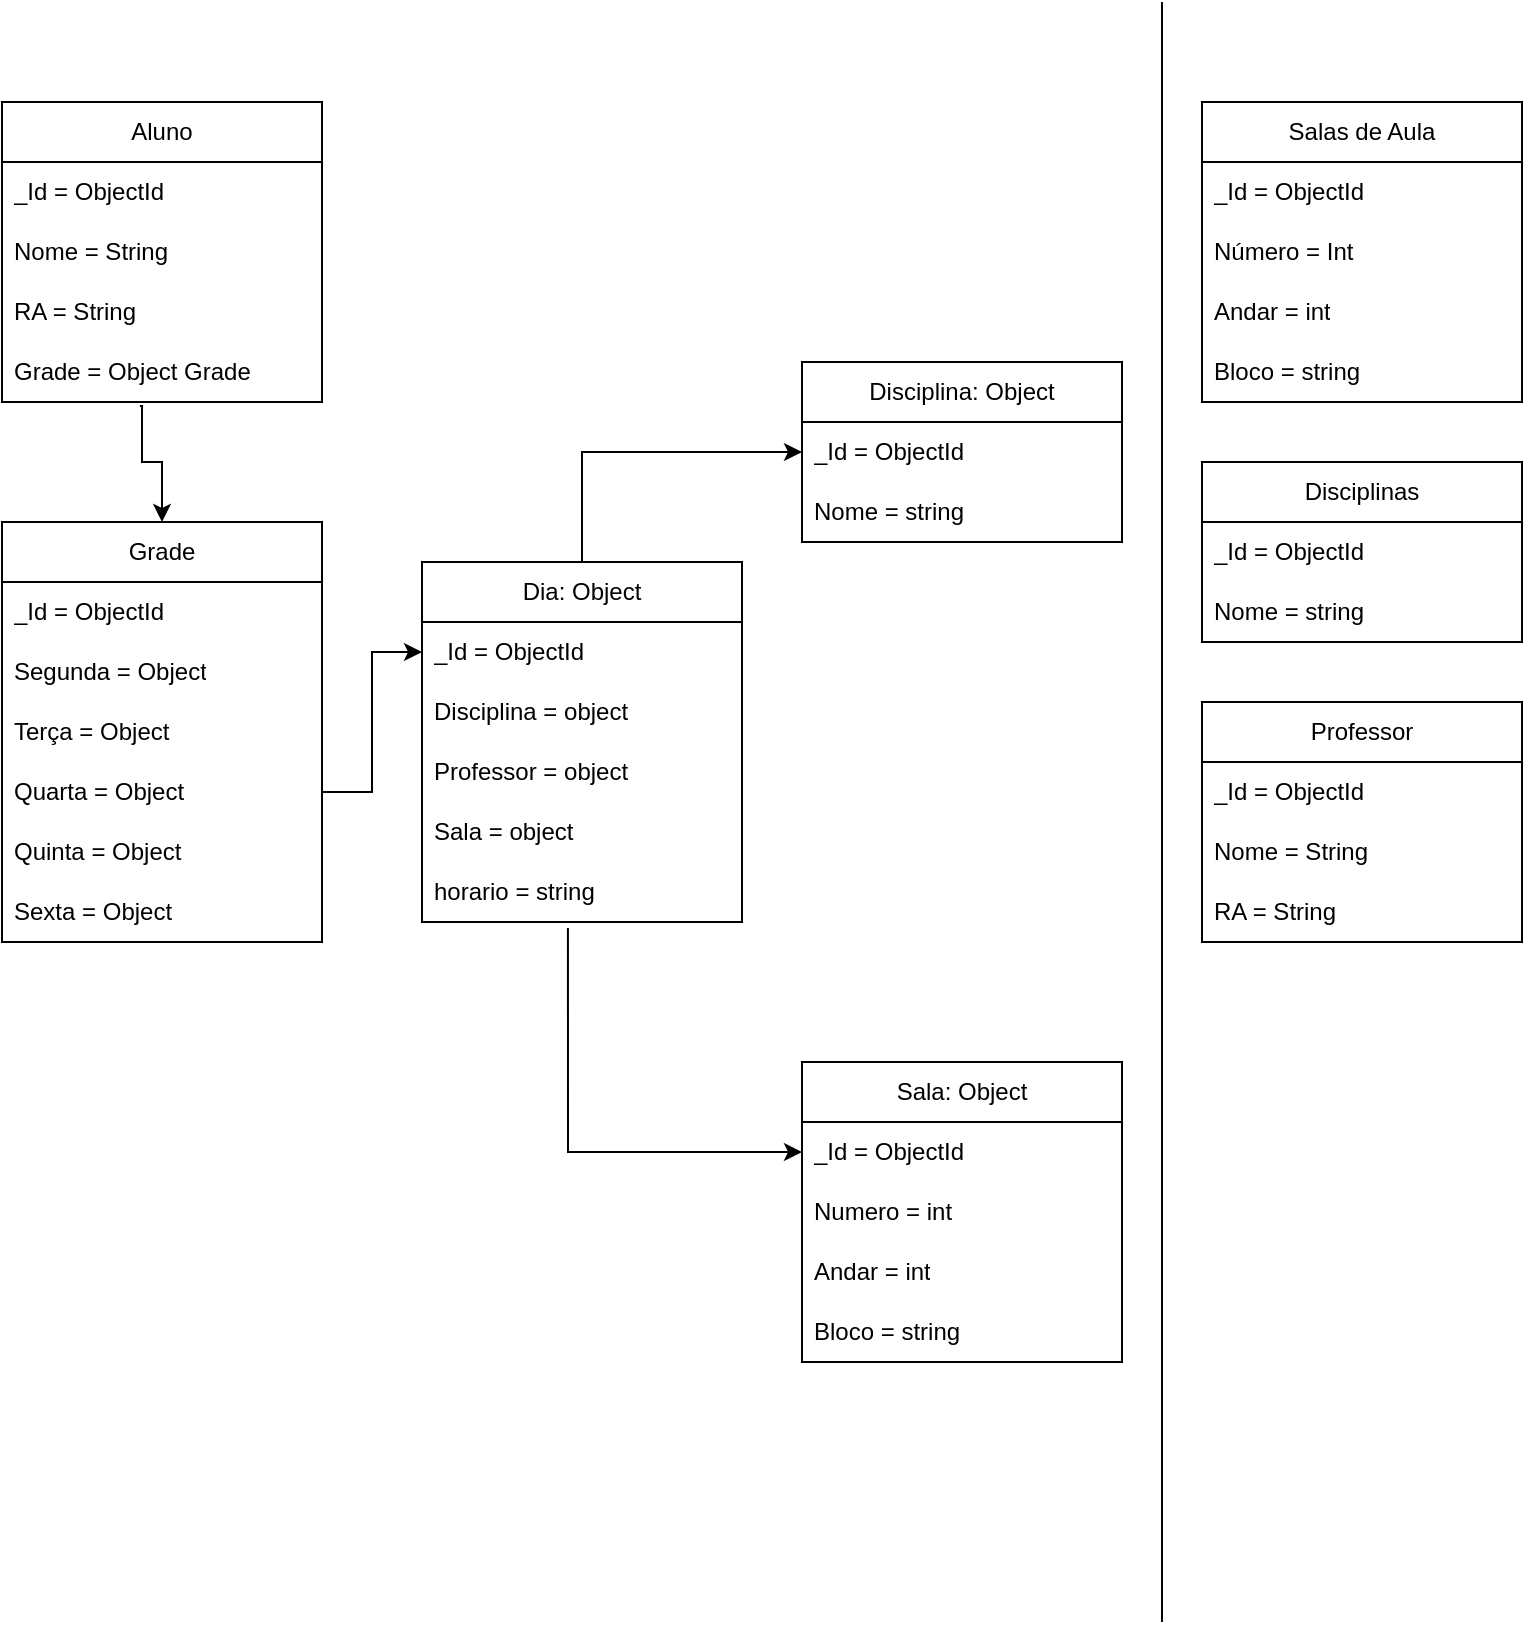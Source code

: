 <mxfile version="21.3.3" type="device">
  <diagram id="R2lEEEUBdFMjLlhIrx00" name="Page-1">
    <mxGraphModel dx="1434" dy="790" grid="1" gridSize="10" guides="1" tooltips="1" connect="1" arrows="1" fold="1" page="1" pageScale="1" pageWidth="850" pageHeight="1100" math="0" shadow="0" extFonts="Permanent Marker^https://fonts.googleapis.com/css?family=Permanent+Marker">
      <root>
        <mxCell id="0" />
        <mxCell id="1" parent="0" />
        <mxCell id="DzZgawvZTz_SYGFM5paI-39" value="" style="shape=tableRow;horizontal=0;startSize=0;swimlaneHead=0;swimlaneBody=0;fillColor=none;collapsible=0;dropTarget=0;points=[[0,0.5],[1,0.5]];portConstraint=eastwest;top=0;left=0;right=0;bottom=0;" vertex="1" parent="1">
          <mxGeometry x="620" y="560" width="180" height="30" as="geometry" />
        </mxCell>
        <mxCell id="DzZgawvZTz_SYGFM5paI-42" value="Aluno" style="swimlane;fontStyle=0;childLayout=stackLayout;horizontal=1;startSize=30;horizontalStack=0;resizeParent=1;resizeParentMax=0;resizeLast=0;collapsible=1;marginBottom=0;whiteSpace=wrap;html=1;" vertex="1" parent="1">
          <mxGeometry x="40" y="80" width="160" height="150" as="geometry" />
        </mxCell>
        <mxCell id="DzZgawvZTz_SYGFM5paI-43" value="_Id = ObjectId" style="text;strokeColor=none;fillColor=none;align=left;verticalAlign=middle;spacingLeft=4;spacingRight=4;overflow=hidden;points=[[0,0.5],[1,0.5]];portConstraint=eastwest;rotatable=0;whiteSpace=wrap;html=1;" vertex="1" parent="DzZgawvZTz_SYGFM5paI-42">
          <mxGeometry y="30" width="160" height="30" as="geometry" />
        </mxCell>
        <mxCell id="DzZgawvZTz_SYGFM5paI-44" value="Nome = String" style="text;strokeColor=none;fillColor=none;align=left;verticalAlign=middle;spacingLeft=4;spacingRight=4;overflow=hidden;points=[[0,0.5],[1,0.5]];portConstraint=eastwest;rotatable=0;whiteSpace=wrap;html=1;" vertex="1" parent="DzZgawvZTz_SYGFM5paI-42">
          <mxGeometry y="60" width="160" height="30" as="geometry" />
        </mxCell>
        <mxCell id="DzZgawvZTz_SYGFM5paI-46" value="RA = String" style="text;strokeColor=none;fillColor=none;align=left;verticalAlign=middle;spacingLeft=4;spacingRight=4;overflow=hidden;points=[[0,0.5],[1,0.5]];portConstraint=eastwest;rotatable=0;whiteSpace=wrap;html=1;" vertex="1" parent="DzZgawvZTz_SYGFM5paI-42">
          <mxGeometry y="90" width="160" height="30" as="geometry" />
        </mxCell>
        <mxCell id="DzZgawvZTz_SYGFM5paI-102" value="Grade = Object Grade" style="text;strokeColor=none;fillColor=none;align=left;verticalAlign=middle;spacingLeft=4;spacingRight=4;overflow=hidden;points=[[0,0.5],[1,0.5]];portConstraint=eastwest;rotatable=0;whiteSpace=wrap;html=1;" vertex="1" parent="DzZgawvZTz_SYGFM5paI-42">
          <mxGeometry y="120" width="160" height="30" as="geometry" />
        </mxCell>
        <mxCell id="DzZgawvZTz_SYGFM5paI-48" value="Sala: Object" style="swimlane;fontStyle=0;childLayout=stackLayout;horizontal=1;startSize=30;horizontalStack=0;resizeParent=1;resizeParentMax=0;resizeLast=0;collapsible=1;marginBottom=0;whiteSpace=wrap;html=1;" vertex="1" parent="1">
          <mxGeometry x="440" y="560" width="160" height="150" as="geometry" />
        </mxCell>
        <mxCell id="DzZgawvZTz_SYGFM5paI-49" value="_Id = ObjectId" style="text;strokeColor=none;fillColor=none;align=left;verticalAlign=middle;spacingLeft=4;spacingRight=4;overflow=hidden;points=[[0,0.5],[1,0.5]];portConstraint=eastwest;rotatable=0;whiteSpace=wrap;html=1;" vertex="1" parent="DzZgawvZTz_SYGFM5paI-48">
          <mxGeometry y="30" width="160" height="30" as="geometry" />
        </mxCell>
        <mxCell id="DzZgawvZTz_SYGFM5paI-59" value="Numero = int" style="text;strokeColor=none;fillColor=none;align=left;verticalAlign=middle;spacingLeft=4;spacingRight=4;overflow=hidden;points=[[0,0.5],[1,0.5]];portConstraint=eastwest;rotatable=0;whiteSpace=wrap;html=1;" vertex="1" parent="DzZgawvZTz_SYGFM5paI-48">
          <mxGeometry y="60" width="160" height="30" as="geometry" />
        </mxCell>
        <mxCell id="DzZgawvZTz_SYGFM5paI-61" value="Andar = int" style="text;strokeColor=none;fillColor=none;align=left;verticalAlign=middle;spacingLeft=4;spacingRight=4;overflow=hidden;points=[[0,0.5],[1,0.5]];portConstraint=eastwest;rotatable=0;whiteSpace=wrap;html=1;" vertex="1" parent="DzZgawvZTz_SYGFM5paI-48">
          <mxGeometry y="90" width="160" height="30" as="geometry" />
        </mxCell>
        <mxCell id="DzZgawvZTz_SYGFM5paI-57" value="Bloco = string" style="text;strokeColor=none;fillColor=none;align=left;verticalAlign=middle;spacingLeft=4;spacingRight=4;overflow=hidden;points=[[0,0.5],[1,0.5]];portConstraint=eastwest;rotatable=0;whiteSpace=wrap;html=1;" vertex="1" parent="DzZgawvZTz_SYGFM5paI-48">
          <mxGeometry y="120" width="160" height="30" as="geometry" />
        </mxCell>
        <mxCell id="DzZgawvZTz_SYGFM5paI-53" value="Salas de Aula" style="swimlane;fontStyle=0;childLayout=stackLayout;horizontal=1;startSize=30;horizontalStack=0;resizeParent=1;resizeParentMax=0;resizeLast=0;collapsible=1;marginBottom=0;whiteSpace=wrap;html=1;" vertex="1" parent="1">
          <mxGeometry x="640" y="80" width="160" height="150" as="geometry" />
        </mxCell>
        <mxCell id="DzZgawvZTz_SYGFM5paI-54" value="_Id = ObjectId" style="text;strokeColor=none;fillColor=none;align=left;verticalAlign=middle;spacingLeft=4;spacingRight=4;overflow=hidden;points=[[0,0.5],[1,0.5]];portConstraint=eastwest;rotatable=0;whiteSpace=wrap;html=1;" vertex="1" parent="DzZgawvZTz_SYGFM5paI-53">
          <mxGeometry y="30" width="160" height="30" as="geometry" />
        </mxCell>
        <mxCell id="DzZgawvZTz_SYGFM5paI-55" value="Número = Int" style="text;strokeColor=none;fillColor=none;align=left;verticalAlign=middle;spacingLeft=4;spacingRight=4;overflow=hidden;points=[[0,0.5],[1,0.5]];portConstraint=eastwest;rotatable=0;whiteSpace=wrap;html=1;" vertex="1" parent="DzZgawvZTz_SYGFM5paI-53">
          <mxGeometry y="60" width="160" height="30" as="geometry" />
        </mxCell>
        <mxCell id="DzZgawvZTz_SYGFM5paI-56" value="Andar = int" style="text;strokeColor=none;fillColor=none;align=left;verticalAlign=middle;spacingLeft=4;spacingRight=4;overflow=hidden;points=[[0,0.5],[1,0.5]];portConstraint=eastwest;rotatable=0;whiteSpace=wrap;html=1;" vertex="1" parent="DzZgawvZTz_SYGFM5paI-53">
          <mxGeometry y="90" width="160" height="30" as="geometry" />
        </mxCell>
        <mxCell id="DzZgawvZTz_SYGFM5paI-62" value="Bloco = string" style="text;strokeColor=none;fillColor=none;align=left;verticalAlign=middle;spacingLeft=4;spacingRight=4;overflow=hidden;points=[[0,0.5],[1,0.5]];portConstraint=eastwest;rotatable=0;whiteSpace=wrap;html=1;" vertex="1" parent="DzZgawvZTz_SYGFM5paI-53">
          <mxGeometry y="120" width="160" height="30" as="geometry" />
        </mxCell>
        <mxCell id="DzZgawvZTz_SYGFM5paI-64" value="Disciplina: Object" style="swimlane;fontStyle=0;childLayout=stackLayout;horizontal=1;startSize=30;horizontalStack=0;resizeParent=1;resizeParentMax=0;resizeLast=0;collapsible=1;marginBottom=0;whiteSpace=wrap;html=1;" vertex="1" parent="1">
          <mxGeometry x="440" y="210" width="160" height="90" as="geometry" />
        </mxCell>
        <mxCell id="DzZgawvZTz_SYGFM5paI-65" value="_Id = ObjectId" style="text;strokeColor=none;fillColor=none;align=left;verticalAlign=middle;spacingLeft=4;spacingRight=4;overflow=hidden;points=[[0,0.5],[1,0.5]];portConstraint=eastwest;rotatable=0;whiteSpace=wrap;html=1;" vertex="1" parent="DzZgawvZTz_SYGFM5paI-64">
          <mxGeometry y="30" width="160" height="30" as="geometry" />
        </mxCell>
        <mxCell id="DzZgawvZTz_SYGFM5paI-66" value="Nome = string" style="text;strokeColor=none;fillColor=none;align=left;verticalAlign=middle;spacingLeft=4;spacingRight=4;overflow=hidden;points=[[0,0.5],[1,0.5]];portConstraint=eastwest;rotatable=0;whiteSpace=wrap;html=1;" vertex="1" parent="DzZgawvZTz_SYGFM5paI-64">
          <mxGeometry y="60" width="160" height="30" as="geometry" />
        </mxCell>
        <mxCell id="DzZgawvZTz_SYGFM5paI-69" value="Disciplinas" style="swimlane;fontStyle=0;childLayout=stackLayout;horizontal=1;startSize=30;horizontalStack=0;resizeParent=1;resizeParentMax=0;resizeLast=0;collapsible=1;marginBottom=0;whiteSpace=wrap;html=1;" vertex="1" parent="1">
          <mxGeometry x="640" y="260" width="160" height="90" as="geometry" />
        </mxCell>
        <mxCell id="DzZgawvZTz_SYGFM5paI-70" value="_Id = ObjectId" style="text;strokeColor=none;fillColor=none;align=left;verticalAlign=middle;spacingLeft=4;spacingRight=4;overflow=hidden;points=[[0,0.5],[1,0.5]];portConstraint=eastwest;rotatable=0;whiteSpace=wrap;html=1;" vertex="1" parent="DzZgawvZTz_SYGFM5paI-69">
          <mxGeometry y="30" width="160" height="30" as="geometry" />
        </mxCell>
        <mxCell id="DzZgawvZTz_SYGFM5paI-71" value="Nome = string" style="text;strokeColor=none;fillColor=none;align=left;verticalAlign=middle;spacingLeft=4;spacingRight=4;overflow=hidden;points=[[0,0.5],[1,0.5]];portConstraint=eastwest;rotatable=0;whiteSpace=wrap;html=1;" vertex="1" parent="DzZgawvZTz_SYGFM5paI-69">
          <mxGeometry y="60" width="160" height="30" as="geometry" />
        </mxCell>
        <mxCell id="DzZgawvZTz_SYGFM5paI-74" value="Professor" style="swimlane;fontStyle=0;childLayout=stackLayout;horizontal=1;startSize=30;horizontalStack=0;resizeParent=1;resizeParentMax=0;resizeLast=0;collapsible=1;marginBottom=0;whiteSpace=wrap;html=1;" vertex="1" parent="1">
          <mxGeometry x="640" y="380" width="160" height="120" as="geometry" />
        </mxCell>
        <mxCell id="DzZgawvZTz_SYGFM5paI-75" value="_Id = ObjectId" style="text;strokeColor=none;fillColor=none;align=left;verticalAlign=middle;spacingLeft=4;spacingRight=4;overflow=hidden;points=[[0,0.5],[1,0.5]];portConstraint=eastwest;rotatable=0;whiteSpace=wrap;html=1;" vertex="1" parent="DzZgawvZTz_SYGFM5paI-74">
          <mxGeometry y="30" width="160" height="30" as="geometry" />
        </mxCell>
        <mxCell id="DzZgawvZTz_SYGFM5paI-76" value="Nome = String" style="text;strokeColor=none;fillColor=none;align=left;verticalAlign=middle;spacingLeft=4;spacingRight=4;overflow=hidden;points=[[0,0.5],[1,0.5]];portConstraint=eastwest;rotatable=0;whiteSpace=wrap;html=1;" vertex="1" parent="DzZgawvZTz_SYGFM5paI-74">
          <mxGeometry y="60" width="160" height="30" as="geometry" />
        </mxCell>
        <mxCell id="DzZgawvZTz_SYGFM5paI-77" value="RA = String" style="text;strokeColor=none;fillColor=none;align=left;verticalAlign=middle;spacingLeft=4;spacingRight=4;overflow=hidden;points=[[0,0.5],[1,0.5]];portConstraint=eastwest;rotatable=0;whiteSpace=wrap;html=1;" vertex="1" parent="DzZgawvZTz_SYGFM5paI-74">
          <mxGeometry y="90" width="160" height="30" as="geometry" />
        </mxCell>
        <mxCell id="DzZgawvZTz_SYGFM5paI-85" value="" style="endArrow=none;html=1;rounded=0;" edge="1" parent="1">
          <mxGeometry width="50" height="50" relative="1" as="geometry">
            <mxPoint x="620" y="840" as="sourcePoint" />
            <mxPoint x="620" y="30" as="targetPoint" />
            <Array as="points">
              <mxPoint x="620" y="300" />
            </Array>
          </mxGeometry>
        </mxCell>
        <mxCell id="DzZgawvZTz_SYGFM5paI-86" value="Grade" style="swimlane;fontStyle=0;childLayout=stackLayout;horizontal=1;startSize=30;horizontalStack=0;resizeParent=1;resizeParentMax=0;resizeLast=0;collapsible=1;marginBottom=0;whiteSpace=wrap;html=1;" vertex="1" parent="1">
          <mxGeometry x="40" y="290" width="160" height="210" as="geometry" />
        </mxCell>
        <mxCell id="DzZgawvZTz_SYGFM5paI-87" value="_Id = ObjectId" style="text;strokeColor=none;fillColor=none;align=left;verticalAlign=middle;spacingLeft=4;spacingRight=4;overflow=hidden;points=[[0,0.5],[1,0.5]];portConstraint=eastwest;rotatable=0;whiteSpace=wrap;html=1;" vertex="1" parent="DzZgawvZTz_SYGFM5paI-86">
          <mxGeometry y="30" width="160" height="30" as="geometry" />
        </mxCell>
        <mxCell id="DzZgawvZTz_SYGFM5paI-88" value="Segunda = Object" style="text;strokeColor=none;fillColor=none;align=left;verticalAlign=middle;spacingLeft=4;spacingRight=4;overflow=hidden;points=[[0,0.5],[1,0.5]];portConstraint=eastwest;rotatable=0;whiteSpace=wrap;html=1;" vertex="1" parent="DzZgawvZTz_SYGFM5paI-86">
          <mxGeometry y="60" width="160" height="30" as="geometry" />
        </mxCell>
        <mxCell id="DzZgawvZTz_SYGFM5paI-91" value="Terça = Object" style="text;strokeColor=none;fillColor=none;align=left;verticalAlign=middle;spacingLeft=4;spacingRight=4;overflow=hidden;points=[[0,0.5],[1,0.5]];portConstraint=eastwest;rotatable=0;whiteSpace=wrap;html=1;" vertex="1" parent="DzZgawvZTz_SYGFM5paI-86">
          <mxGeometry y="90" width="160" height="30" as="geometry" />
        </mxCell>
        <mxCell id="DzZgawvZTz_SYGFM5paI-92" value="Quarta = Object" style="text;strokeColor=none;fillColor=none;align=left;verticalAlign=middle;spacingLeft=4;spacingRight=4;overflow=hidden;points=[[0,0.5],[1,0.5]];portConstraint=eastwest;rotatable=0;whiteSpace=wrap;html=1;" vertex="1" parent="DzZgawvZTz_SYGFM5paI-86">
          <mxGeometry y="120" width="160" height="30" as="geometry" />
        </mxCell>
        <mxCell id="DzZgawvZTz_SYGFM5paI-94" value="Quinta = Object" style="text;strokeColor=none;fillColor=none;align=left;verticalAlign=middle;spacingLeft=4;spacingRight=4;overflow=hidden;points=[[0,0.5],[1,0.5]];portConstraint=eastwest;rotatable=0;whiteSpace=wrap;html=1;" vertex="1" parent="DzZgawvZTz_SYGFM5paI-86">
          <mxGeometry y="150" width="160" height="30" as="geometry" />
        </mxCell>
        <mxCell id="DzZgawvZTz_SYGFM5paI-93" value="Sexta = Object" style="text;strokeColor=none;fillColor=none;align=left;verticalAlign=middle;spacingLeft=4;spacingRight=4;overflow=hidden;points=[[0,0.5],[1,0.5]];portConstraint=eastwest;rotatable=0;whiteSpace=wrap;html=1;" vertex="1" parent="DzZgawvZTz_SYGFM5paI-86">
          <mxGeometry y="180" width="160" height="30" as="geometry" />
        </mxCell>
        <mxCell id="DzZgawvZTz_SYGFM5paI-108" style="edgeStyle=orthogonalEdgeStyle;rounded=0;orthogonalLoop=1;jettySize=auto;html=1;entryX=0;entryY=0.5;entryDx=0;entryDy=0;exitX=0.5;exitY=0;exitDx=0;exitDy=0;" edge="1" parent="1" source="DzZgawvZTz_SYGFM5paI-95" target="DzZgawvZTz_SYGFM5paI-64">
          <mxGeometry relative="1" as="geometry">
            <mxPoint x="340" y="301" as="sourcePoint" />
          </mxGeometry>
        </mxCell>
        <mxCell id="DzZgawvZTz_SYGFM5paI-95" value="Dia: Object" style="swimlane;fontStyle=0;childLayout=stackLayout;horizontal=1;startSize=30;horizontalStack=0;resizeParent=1;resizeParentMax=0;resizeLast=0;collapsible=1;marginBottom=0;whiteSpace=wrap;html=1;" vertex="1" parent="1">
          <mxGeometry x="250" y="310" width="160" height="180" as="geometry" />
        </mxCell>
        <mxCell id="DzZgawvZTz_SYGFM5paI-96" value="_Id = ObjectId" style="text;strokeColor=none;fillColor=none;align=left;verticalAlign=middle;spacingLeft=4;spacingRight=4;overflow=hidden;points=[[0,0.5],[1,0.5]];portConstraint=eastwest;rotatable=0;whiteSpace=wrap;html=1;" vertex="1" parent="DzZgawvZTz_SYGFM5paI-95">
          <mxGeometry y="30" width="160" height="30" as="geometry" />
        </mxCell>
        <mxCell id="DzZgawvZTz_SYGFM5paI-97" value="Disciplina = object" style="text;strokeColor=none;fillColor=none;align=left;verticalAlign=middle;spacingLeft=4;spacingRight=4;overflow=hidden;points=[[0,0.5],[1,0.5]];portConstraint=eastwest;rotatable=0;whiteSpace=wrap;html=1;" vertex="1" parent="DzZgawvZTz_SYGFM5paI-95">
          <mxGeometry y="60" width="160" height="30" as="geometry" />
        </mxCell>
        <mxCell id="DzZgawvZTz_SYGFM5paI-99" value="Professor = object" style="text;strokeColor=none;fillColor=none;align=left;verticalAlign=middle;spacingLeft=4;spacingRight=4;overflow=hidden;points=[[0,0.5],[1,0.5]];portConstraint=eastwest;rotatable=0;whiteSpace=wrap;html=1;" vertex="1" parent="DzZgawvZTz_SYGFM5paI-95">
          <mxGeometry y="90" width="160" height="30" as="geometry" />
        </mxCell>
        <mxCell id="DzZgawvZTz_SYGFM5paI-100" value="Sala = object" style="text;strokeColor=none;fillColor=none;align=left;verticalAlign=middle;spacingLeft=4;spacingRight=4;overflow=hidden;points=[[0,0.5],[1,0.5]];portConstraint=eastwest;rotatable=0;whiteSpace=wrap;html=1;" vertex="1" parent="DzZgawvZTz_SYGFM5paI-95">
          <mxGeometry y="120" width="160" height="30" as="geometry" />
        </mxCell>
        <mxCell id="DzZgawvZTz_SYGFM5paI-98" value="horario = string" style="text;strokeColor=none;fillColor=none;align=left;verticalAlign=middle;spacingLeft=4;spacingRight=4;overflow=hidden;points=[[0,0.5],[1,0.5]];portConstraint=eastwest;rotatable=0;whiteSpace=wrap;html=1;" vertex="1" parent="DzZgawvZTz_SYGFM5paI-95">
          <mxGeometry y="150" width="160" height="30" as="geometry" />
        </mxCell>
        <mxCell id="DzZgawvZTz_SYGFM5paI-101" style="edgeStyle=orthogonalEdgeStyle;rounded=0;orthogonalLoop=1;jettySize=auto;html=1;entryX=0;entryY=0.5;entryDx=0;entryDy=0;exitX=1;exitY=0.5;exitDx=0;exitDy=0;" edge="1" parent="1" source="DzZgawvZTz_SYGFM5paI-92" target="DzZgawvZTz_SYGFM5paI-96">
          <mxGeometry relative="1" as="geometry" />
        </mxCell>
        <mxCell id="DzZgawvZTz_SYGFM5paI-104" style="edgeStyle=orthogonalEdgeStyle;rounded=0;orthogonalLoop=1;jettySize=auto;html=1;exitX=0.431;exitY=1.067;exitDx=0;exitDy=0;exitPerimeter=0;" edge="1" parent="1" source="DzZgawvZTz_SYGFM5paI-102" target="DzZgawvZTz_SYGFM5paI-86">
          <mxGeometry relative="1" as="geometry">
            <Array as="points">
              <mxPoint x="110" y="232" />
              <mxPoint x="110" y="260" />
              <mxPoint x="120" y="260" />
            </Array>
          </mxGeometry>
        </mxCell>
        <mxCell id="DzZgawvZTz_SYGFM5paI-109" style="edgeStyle=orthogonalEdgeStyle;rounded=0;orthogonalLoop=1;jettySize=auto;html=1;entryX=0;entryY=0.5;entryDx=0;entryDy=0;exitX=0.456;exitY=1.1;exitDx=0;exitDy=0;exitPerimeter=0;" edge="1" parent="1" source="DzZgawvZTz_SYGFM5paI-98" target="DzZgawvZTz_SYGFM5paI-49">
          <mxGeometry relative="1" as="geometry">
            <Array as="points">
              <mxPoint x="323" y="605" />
            </Array>
          </mxGeometry>
        </mxCell>
      </root>
    </mxGraphModel>
  </diagram>
</mxfile>
